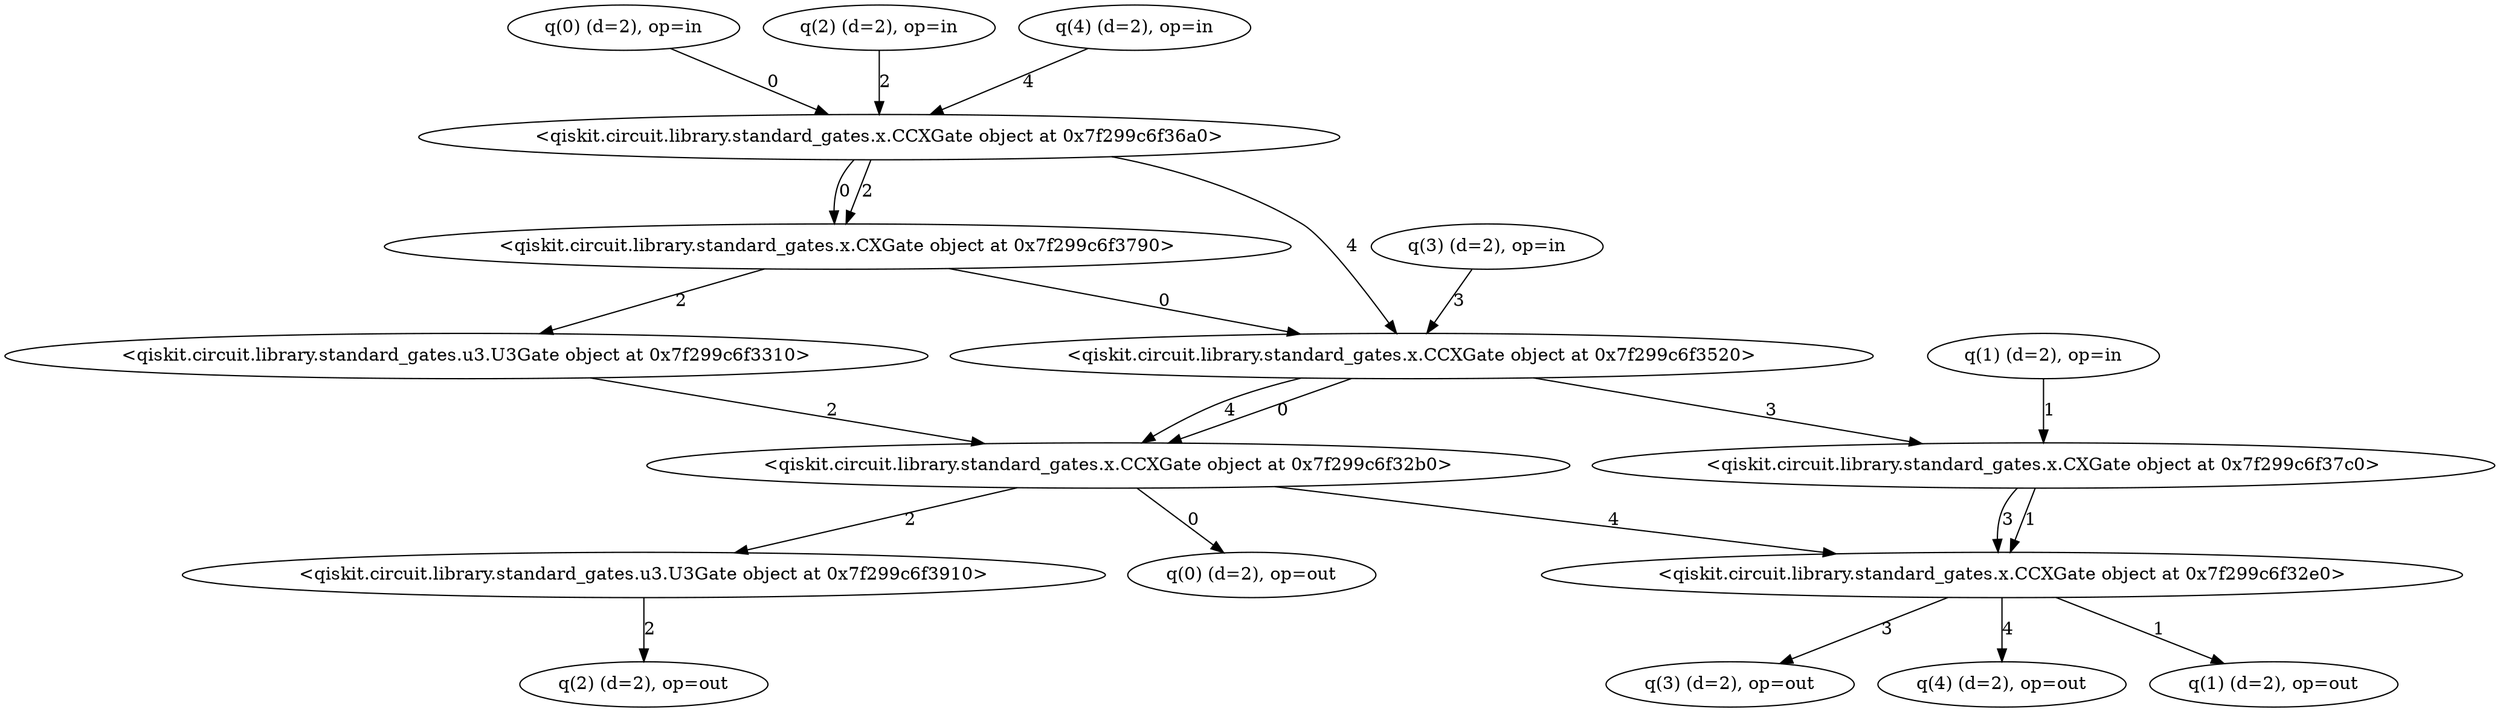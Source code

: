 digraph G {
0 [label="q(0) (d=2), op=in", qubits="0", matrix="None", ancilla=false];
1 [label="q(1) (d=2), op=in", qubits="1", matrix="None", ancilla=false];
2 [label="q(2) (d=2), op=in", qubits="2", matrix="None", ancilla=false];
3 [label="q(3) (d=2), op=in", qubits="3", matrix="None", ancilla=false];
4 [label="q(4) (d=2), op=in", qubits="4", matrix="None", ancilla=true];
5 [label="<qiskit.circuit.library.standard_gates.x.CCXGate object at 0x7f299c6f36a0>", qubits="0,2,4", matrix="[[0, -1], [1, 0]]"];
6 [label="<qiskit.circuit.library.standard_gates.x.CXGate object at 0x7f299c6f3790>", qubits="0,2", matrix="[[0, 1], [1, 0]]"];
7 [label="<qiskit.circuit.library.standard_gates.x.CCXGate object at 0x7f299c6f3520>", qubits="0,4,3", matrix="[[0, 1], [1, 0]]"];
8 [label="<qiskit.circuit.library.standard_gates.x.CXGate object at 0x7f299c6f37c0>", qubits="1,3", matrix="[[0, 1], [1, 0]]"];
9 [label="<qiskit.circuit.library.standard_gates.u3.U3Gate object at 0x7f299c6f3310>", qubits="2", matrix="[[0, 1], [1, 0]]"];
10 [label="<qiskit.circuit.library.standard_gates.x.CCXGate object at 0x7f299c6f32b0>", qubits="0,2,4", matrix="[[0, -1], [1, 0]]"];
11 [label="<qiskit.circuit.library.standard_gates.x.CCXGate object at 0x7f299c6f32e0>", qubits="1,4,3", matrix="[[0, 1], [1, 0]]"];
12 [label="<qiskit.circuit.library.standard_gates.u3.U3Gate object at 0x7f299c6f3910>", qubits="2", matrix="[[0, 1], [1, 0]]"];
13 [label="q(0) (d=2), op=out", qubits="0", matrix="None", ancilla=false];
14 [label="q(1) (d=2), op=out", qubits="1", matrix="None", ancilla=false];
15 [label="q(2) (d=2), op=out", qubits="2", matrix="None", ancilla=false];
16 [label="q(3) (d=2), op=out", qubits="3", matrix="None", ancilla=false];
17 [label="q(4) (d=2), op=out", qubits="4", matrix="None", ancilla=true];
0 -> 5 [label=0];
2 -> 5 [label=2];
4 -> 5 [label=4];
5 -> 6 [label=0];
5 -> 6 [label=2];
6 -> 7 [label=0];
5 -> 7 [label=4];
3 -> 7 [label=3];
1 -> 8 [label=1];
7 -> 8 [label=3];
6 -> 9 [label=2];
7 -> 10 [label=0];
9 -> 10 [label=2];
7 -> 10 [label=4];
8 -> 11 [label=1];
10 -> 11 [label=4];
8 -> 11 [label=3];
10 -> 12 [label=2];
10 -> 13 [label=0];
11 -> 14 [label=1];
12 -> 15 [label=2];
11 -> 16 [label=3];
11 -> 17 [label=4];
}
